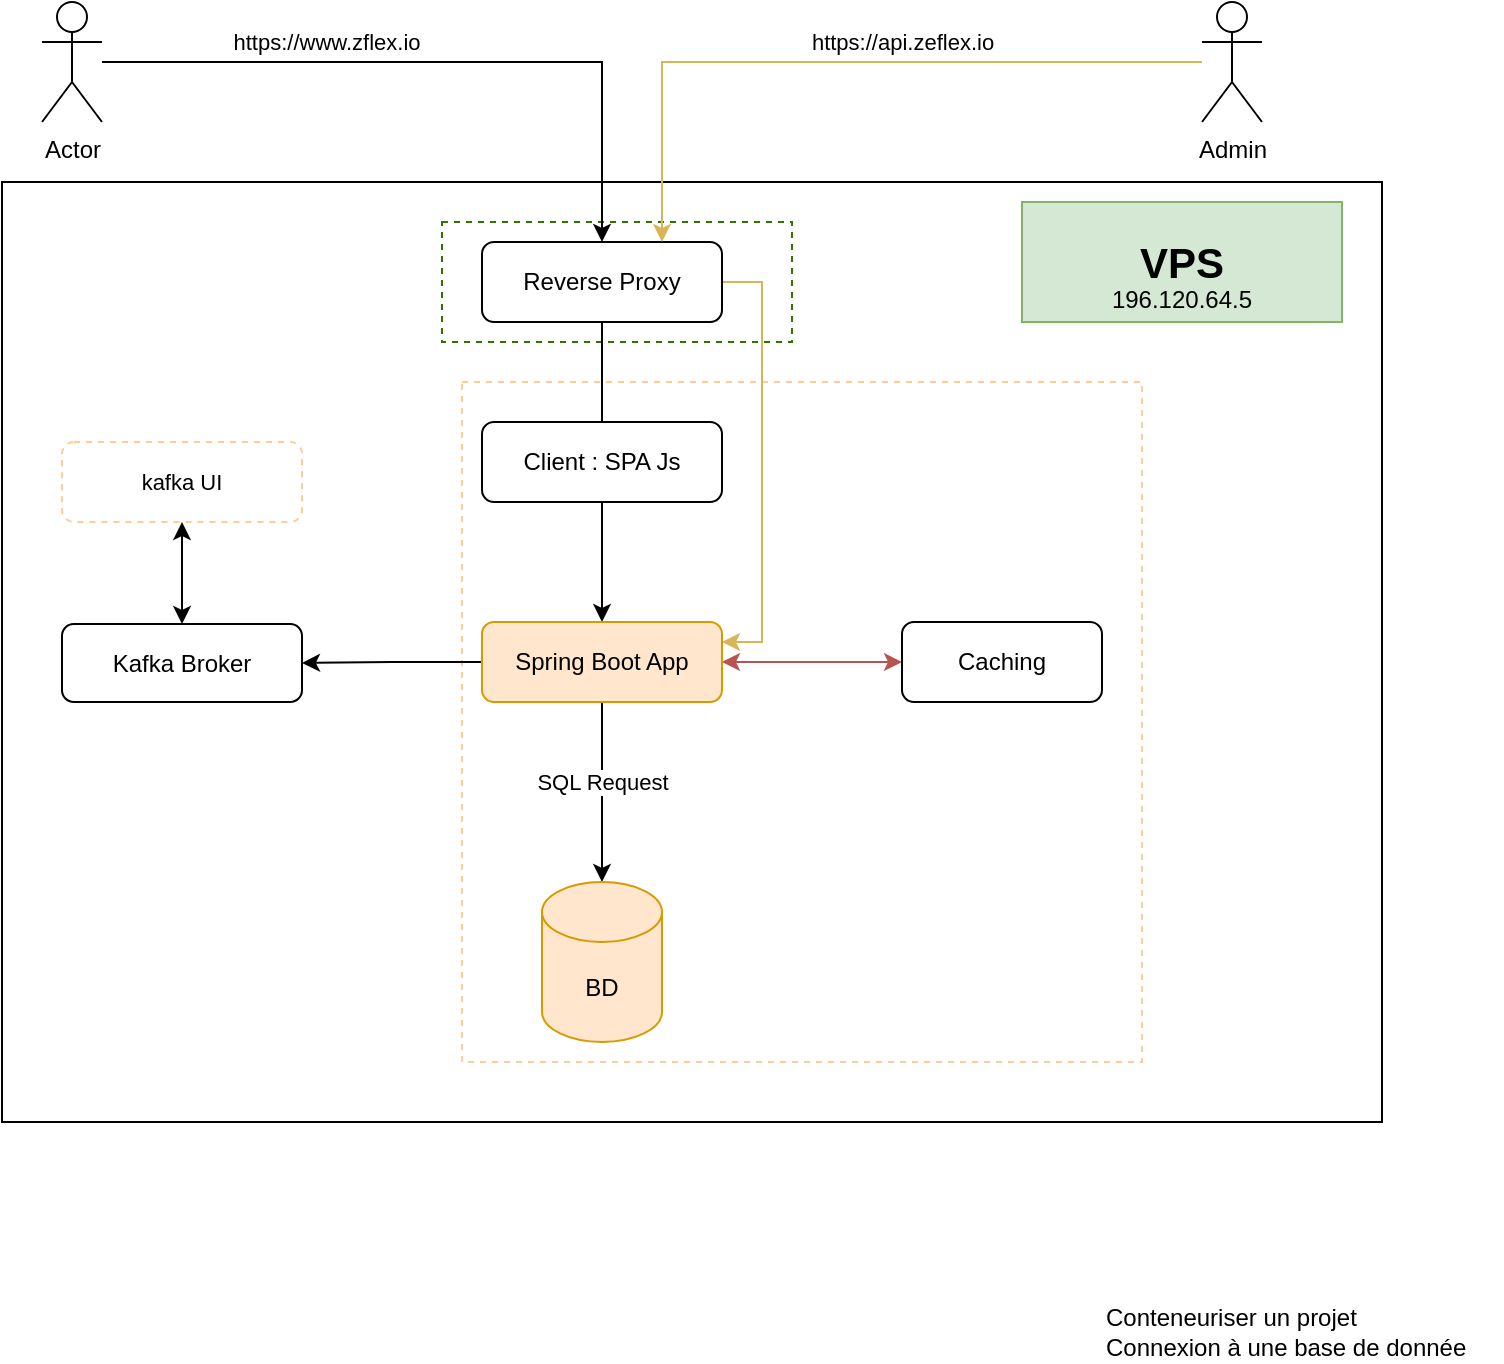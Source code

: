 <mxfile version="15.4.0" type="device"><diagram id="jCVML0VRi5KUtLI1_yhM" name="Page-1"><mxGraphModel dx="868" dy="550" grid="1" gridSize="10" guides="1" tooltips="1" connect="1" arrows="1" fold="1" page="1" pageScale="1" pageWidth="1169" pageHeight="827" math="0" shadow="0"><root><mxCell id="0"/><mxCell id="1" parent="0"/><mxCell id="rvGDSzPlmo5cSKhf485k-28" value="" style="rounded=0;whiteSpace=wrap;html=1;align=center;" vertex="1" parent="1"><mxGeometry x="60" y="170" width="690" height="470" as="geometry"/></mxCell><mxCell id="rvGDSzPlmo5cSKhf485k-42" value="" style="rounded=0;whiteSpace=wrap;html=1;fontSize=11;align=center;fillColor=none;dashed=1;strokeColor=#FFCC99;" vertex="1" parent="1"><mxGeometry x="290" y="270" width="340" height="340" as="geometry"/></mxCell><mxCell id="rvGDSzPlmo5cSKhf485k-43" value="" style="rounded=0;whiteSpace=wrap;html=1;dashed=1;fontSize=11;strokeColor=#2D7600;fillColor=none;align=center;fontColor=#ffffff;" vertex="1" parent="1"><mxGeometry x="280" y="190" width="175" height="60" as="geometry"/></mxCell><mxCell id="rvGDSzPlmo5cSKhf485k-8" style="edgeStyle=orthogonalEdgeStyle;rounded=0;orthogonalLoop=1;jettySize=auto;html=1;" edge="1" parent="1" source="rvGDSzPlmo5cSKhf485k-2" target="rvGDSzPlmo5cSKhf485k-3"><mxGeometry relative="1" as="geometry"><Array as="points"><mxPoint x="360" y="340"/><mxPoint x="360" y="340"/></Array></mxGeometry></mxCell><mxCell id="rvGDSzPlmo5cSKhf485k-34" style="edgeStyle=orthogonalEdgeStyle;rounded=0;orthogonalLoop=1;jettySize=auto;html=1;entryX=1;entryY=0.25;entryDx=0;entryDy=0;fontSize=12;fillColor=#fff2cc;strokeColor=#d6b656;" edge="1" parent="1" source="rvGDSzPlmo5cSKhf485k-2" target="rvGDSzPlmo5cSKhf485k-3"><mxGeometry relative="1" as="geometry"><Array as="points"><mxPoint x="440" y="220"/><mxPoint x="440" y="400"/></Array></mxGeometry></mxCell><mxCell id="rvGDSzPlmo5cSKhf485k-2" value="Reverse Proxy" style="rounded=1;whiteSpace=wrap;html=1;" vertex="1" parent="1"><mxGeometry x="300" y="200" width="120" height="40" as="geometry"/></mxCell><mxCell id="rvGDSzPlmo5cSKhf485k-6" style="edgeStyle=orthogonalEdgeStyle;rounded=0;orthogonalLoop=1;jettySize=auto;html=1;" edge="1" parent="1" source="rvGDSzPlmo5cSKhf485k-3" target="rvGDSzPlmo5cSKhf485k-5"><mxGeometry relative="1" as="geometry"><Array as="points"><mxPoint x="360" y="554"/></Array></mxGeometry></mxCell><mxCell id="rvGDSzPlmo5cSKhf485k-9" value="SQL Request" style="edgeLabel;html=1;align=center;verticalAlign=middle;resizable=0;points=[];" vertex="1" connectable="0" parent="rvGDSzPlmo5cSKhf485k-6"><mxGeometry x="-0.226" relative="1" as="geometry"><mxPoint y="5" as="offset"/></mxGeometry></mxCell><mxCell id="rvGDSzPlmo5cSKhf485k-7" style="edgeStyle=orthogonalEdgeStyle;rounded=0;orthogonalLoop=1;jettySize=auto;html=1;startArrow=classic;startFill=1;fillColor=#f8cecc;strokeColor=#b85450;" edge="1" parent="1" source="rvGDSzPlmo5cSKhf485k-3" target="rvGDSzPlmo5cSKhf485k-4"><mxGeometry relative="1" as="geometry"/></mxCell><mxCell id="rvGDSzPlmo5cSKhf485k-14" style="edgeStyle=orthogonalEdgeStyle;rounded=0;orthogonalLoop=1;jettySize=auto;html=1;entryX=1;entryY=0.5;entryDx=0;entryDy=0;" edge="1" parent="1" source="rvGDSzPlmo5cSKhf485k-3" target="rvGDSzPlmo5cSKhf485k-11"><mxGeometry relative="1" as="geometry"/></mxCell><mxCell id="rvGDSzPlmo5cSKhf485k-3" value="Spring Boot App" style="rounded=1;whiteSpace=wrap;html=1;fillColor=#ffe6cc;strokeColor=#d79b00;" vertex="1" parent="1"><mxGeometry x="300" y="390" width="120" height="40" as="geometry"/></mxCell><mxCell id="rvGDSzPlmo5cSKhf485k-4" value="Caching" style="rounded=1;whiteSpace=wrap;html=1;" vertex="1" parent="1"><mxGeometry x="510" y="390" width="100" height="40" as="geometry"/></mxCell><mxCell id="rvGDSzPlmo5cSKhf485k-5" value="BD" style="shape=cylinder3;whiteSpace=wrap;html=1;boundedLbl=1;backgroundOutline=1;size=15;fillColor=#ffe6cc;strokeColor=#d79b00;" vertex="1" parent="1"><mxGeometry x="330" y="520" width="60" height="80" as="geometry"/></mxCell><mxCell id="rvGDSzPlmo5cSKhf485k-11" value="Kafka Broker" style="rounded=1;whiteSpace=wrap;html=1;" vertex="1" parent="1"><mxGeometry x="90" y="391" width="120" height="39" as="geometry"/></mxCell><mxCell id="rvGDSzPlmo5cSKhf485k-20" style="edgeStyle=orthogonalEdgeStyle;rounded=0;orthogonalLoop=1;jettySize=auto;html=1;entryX=0.5;entryY=0;entryDx=0;entryDy=0;" edge="1" parent="1" source="rvGDSzPlmo5cSKhf485k-19" target="rvGDSzPlmo5cSKhf485k-2"><mxGeometry relative="1" as="geometry"/></mxCell><mxCell id="rvGDSzPlmo5cSKhf485k-27" value="https://www.zflex.io" style="edgeLabel;html=1;align=center;verticalAlign=middle;resizable=0;points=[];" vertex="1" connectable="0" parent="rvGDSzPlmo5cSKhf485k-20"><mxGeometry x="-0.245" relative="1" as="geometry"><mxPoint x="-17" y="-10" as="offset"/></mxGeometry></mxCell><mxCell id="rvGDSzPlmo5cSKhf485k-19" value="Actor" style="shape=umlActor;verticalLabelPosition=bottom;verticalAlign=top;html=1;outlineConnect=0;" vertex="1" parent="1"><mxGeometry x="80" y="80" width="30" height="60" as="geometry"/></mxCell><mxCell id="rvGDSzPlmo5cSKhf485k-24" value="Conteneuriser un projet&lt;br&gt;&lt;div style=&quot;&quot;&gt;&lt;span&gt;Connexion à une base de donnée&lt;/span&gt;&lt;/div&gt;" style="text;html=1;strokeColor=none;fillColor=none;align=left;verticalAlign=middle;whiteSpace=wrap;rounded=0;" vertex="1" parent="1"><mxGeometry x="610" y="730" width="200" height="30" as="geometry"/></mxCell><mxCell id="rvGDSzPlmo5cSKhf485k-25" value="Client : SPA Js" style="rounded=1;whiteSpace=wrap;html=1;align=center;" vertex="1" parent="1"><mxGeometry x="300" y="290" width="120" height="40" as="geometry"/></mxCell><mxCell id="rvGDSzPlmo5cSKhf485k-33" style="edgeStyle=orthogonalEdgeStyle;rounded=0;orthogonalLoop=1;jettySize=auto;html=1;entryX=0.75;entryY=0;entryDx=0;entryDy=0;fontSize=12;fillColor=#fff2cc;strokeColor=#d6b656;" edge="1" parent="1" source="rvGDSzPlmo5cSKhf485k-31" target="rvGDSzPlmo5cSKhf485k-2"><mxGeometry relative="1" as="geometry"/></mxCell><mxCell id="rvGDSzPlmo5cSKhf485k-35" value="https://api.zeflex.io" style="edgeLabel;html=1;align=center;verticalAlign=middle;resizable=0;points=[];fontSize=11;" vertex="1" connectable="0" parent="rvGDSzPlmo5cSKhf485k-33"><mxGeometry x="-0.161" y="-1" relative="1" as="geometry"><mxPoint x="1" y="-9" as="offset"/></mxGeometry></mxCell><mxCell id="rvGDSzPlmo5cSKhf485k-31" value="Admin" style="shape=umlActor;verticalLabelPosition=bottom;verticalAlign=top;html=1;outlineConnect=0;fontSize=12;" vertex="1" parent="1"><mxGeometry x="660" y="80" width="30" height="60" as="geometry"/></mxCell><mxCell id="rvGDSzPlmo5cSKhf485k-36" value="" style="group" vertex="1" connectable="0" parent="1"><mxGeometry x="570" y="180" width="160" height="60" as="geometry"/></mxCell><mxCell id="rvGDSzPlmo5cSKhf485k-29" value="VPS" style="text;html=1;strokeColor=#82b366;fillColor=#d5e8d4;align=center;verticalAlign=middle;whiteSpace=wrap;rounded=0;fontStyle=1;fontSize=21;" vertex="1" parent="rvGDSzPlmo5cSKhf485k-36"><mxGeometry width="160" height="60" as="geometry"/></mxCell><mxCell id="rvGDSzPlmo5cSKhf485k-30" value="&lt;font style=&quot;font-size: 12px&quot;&gt;196.120.64.5&lt;/font&gt;" style="text;html=1;strokeColor=none;fillColor=none;align=center;verticalAlign=middle;whiteSpace=wrap;rounded=0;fontSize=21;" vertex="1" parent="rvGDSzPlmo5cSKhf485k-36"><mxGeometry y="30" width="160" height="30" as="geometry"/></mxCell><mxCell id="rvGDSzPlmo5cSKhf485k-45" style="edgeStyle=orthogonalEdgeStyle;rounded=0;orthogonalLoop=1;jettySize=auto;html=1;fontSize=11;startArrow=classic;startFill=1;" edge="1" parent="1" source="rvGDSzPlmo5cSKhf485k-44" target="rvGDSzPlmo5cSKhf485k-11"><mxGeometry relative="1" as="geometry"/></mxCell><mxCell id="rvGDSzPlmo5cSKhf485k-44" value="kafka UI" style="rounded=1;whiteSpace=wrap;html=1;dashed=1;fontSize=11;strokeColor=#FFCC99;fillColor=none;align=center;" vertex="1" parent="1"><mxGeometry x="90" y="300" width="120" height="40" as="geometry"/></mxCell></root></mxGraphModel></diagram></mxfile>